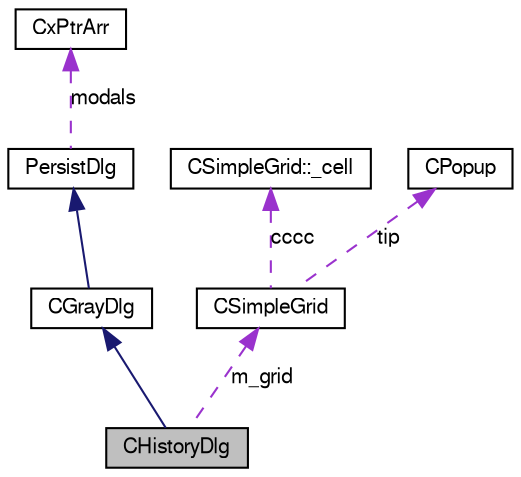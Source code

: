 digraph G
{
  edge [fontname="FreeSans",fontsize="10",labelfontname="FreeSans",labelfontsize="10"];
  node [fontname="FreeSans",fontsize="10",shape=record];
  Node1 [label="CHistoryDlg",height=0.2,width=0.4,color="black", fillcolor="grey75", style="filled" fontcolor="black"];
  Node2 -> Node1 [dir=back,color="midnightblue",fontsize="10",style="solid",fontname="FreeSans"];
  Node2 [label="CGrayDlg",height=0.2,width=0.4,color="black", fillcolor="white", style="filled",URL="$class_c_gray_dlg.html"];
  Node3 -> Node2 [dir=back,color="midnightblue",fontsize="10",style="solid",fontname="FreeSans"];
  Node3 [label="PersistDlg",height=0.2,width=0.4,color="black", fillcolor="white", style="filled",URL="$class_persist_dlg.html"];
  Node4 -> Node3 [dir=back,color="darkorchid3",fontsize="10",style="dashed",label="modals",fontname="FreeSans"];
  Node4 [label="CxPtrArr",height=0.2,width=0.4,color="black", fillcolor="white", style="filled",URL="$class_cx_ptr_arr.html"];
  Node5 -> Node1 [dir=back,color="darkorchid3",fontsize="10",style="dashed",label="m_grid",fontname="FreeSans"];
  Node5 [label="CSimpleGrid",height=0.2,width=0.4,color="black", fillcolor="white", style="filled",URL="$class_c_simple_grid.html"];
  Node6 -> Node5 [dir=back,color="darkorchid3",fontsize="10",style="dashed",label="cccc",fontname="FreeSans"];
  Node6 [label="CSimpleGrid::_cell",height=0.2,width=0.4,color="black", fillcolor="white", style="filled",URL="$struct_c_simple_grid_1_1__cell.html"];
  Node7 -> Node5 [dir=back,color="darkorchid3",fontsize="10",style="dashed",label="tip",fontname="FreeSans"];
  Node7 [label="CPopup",height=0.2,width=0.4,color="black", fillcolor="white", style="filled",URL="$class_c_popup.html"];
}
